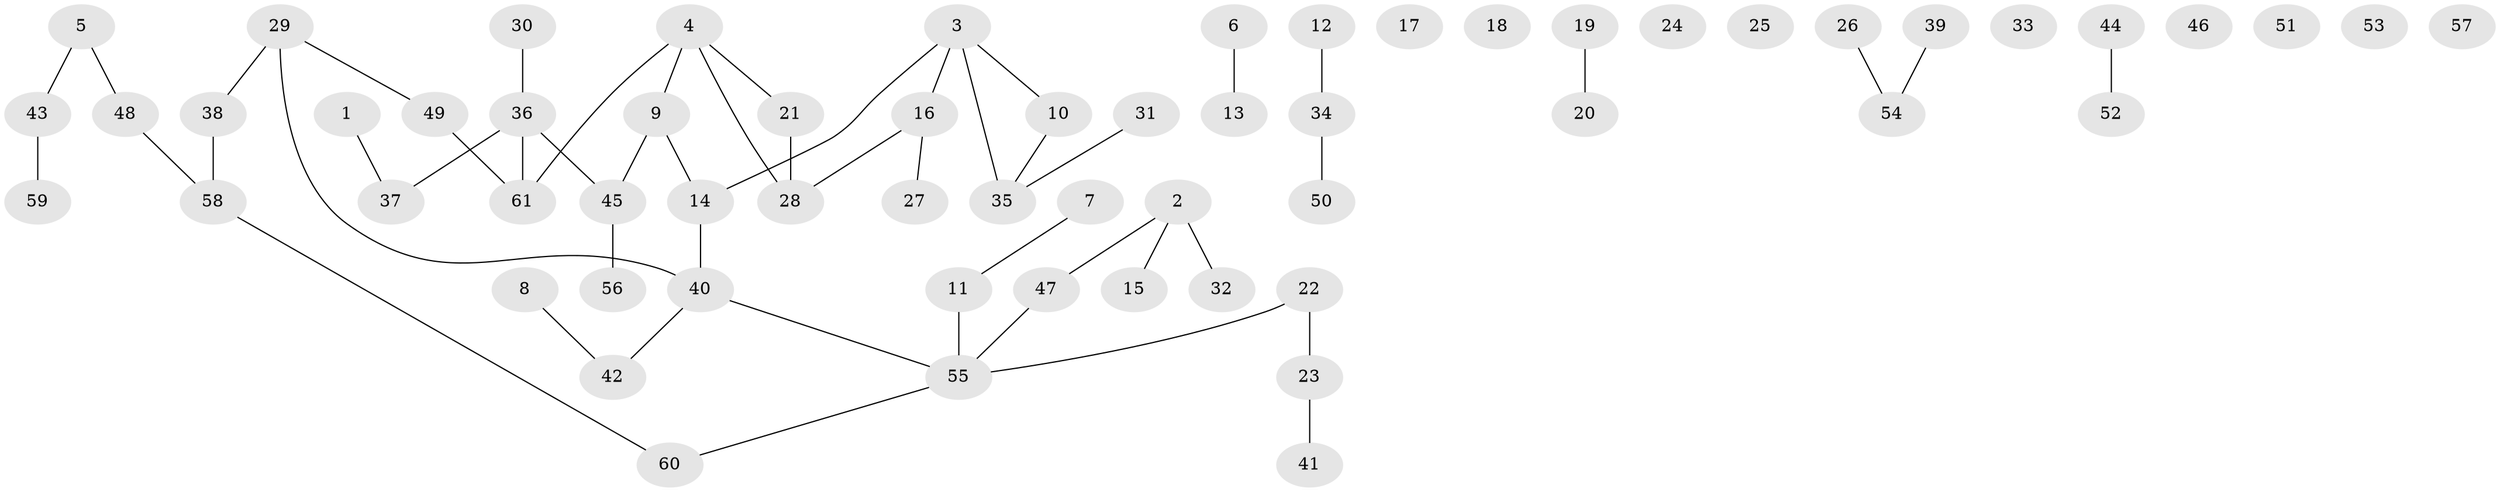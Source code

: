 // coarse degree distribution, {1: 0.3170731707317073, 2: 0.1951219512195122, 5: 0.0975609756097561, 4: 0.024390243902439025, 0: 0.2926829268292683, 3: 0.07317073170731707}
// Generated by graph-tools (version 1.1) at 2025/23/03/03/25 07:23:29]
// undirected, 61 vertices, 52 edges
graph export_dot {
graph [start="1"]
  node [color=gray90,style=filled];
  1;
  2;
  3;
  4;
  5;
  6;
  7;
  8;
  9;
  10;
  11;
  12;
  13;
  14;
  15;
  16;
  17;
  18;
  19;
  20;
  21;
  22;
  23;
  24;
  25;
  26;
  27;
  28;
  29;
  30;
  31;
  32;
  33;
  34;
  35;
  36;
  37;
  38;
  39;
  40;
  41;
  42;
  43;
  44;
  45;
  46;
  47;
  48;
  49;
  50;
  51;
  52;
  53;
  54;
  55;
  56;
  57;
  58;
  59;
  60;
  61;
  1 -- 37;
  2 -- 15;
  2 -- 32;
  2 -- 47;
  3 -- 10;
  3 -- 14;
  3 -- 16;
  3 -- 35;
  4 -- 9;
  4 -- 21;
  4 -- 28;
  4 -- 61;
  5 -- 43;
  5 -- 48;
  6 -- 13;
  7 -- 11;
  8 -- 42;
  9 -- 14;
  9 -- 45;
  10 -- 35;
  11 -- 55;
  12 -- 34;
  14 -- 40;
  16 -- 27;
  16 -- 28;
  19 -- 20;
  21 -- 28;
  22 -- 23;
  22 -- 55;
  23 -- 41;
  26 -- 54;
  29 -- 38;
  29 -- 40;
  29 -- 49;
  30 -- 36;
  31 -- 35;
  34 -- 50;
  36 -- 37;
  36 -- 45;
  36 -- 61;
  38 -- 58;
  39 -- 54;
  40 -- 42;
  40 -- 55;
  43 -- 59;
  44 -- 52;
  45 -- 56;
  47 -- 55;
  48 -- 58;
  49 -- 61;
  55 -- 60;
  58 -- 60;
}
